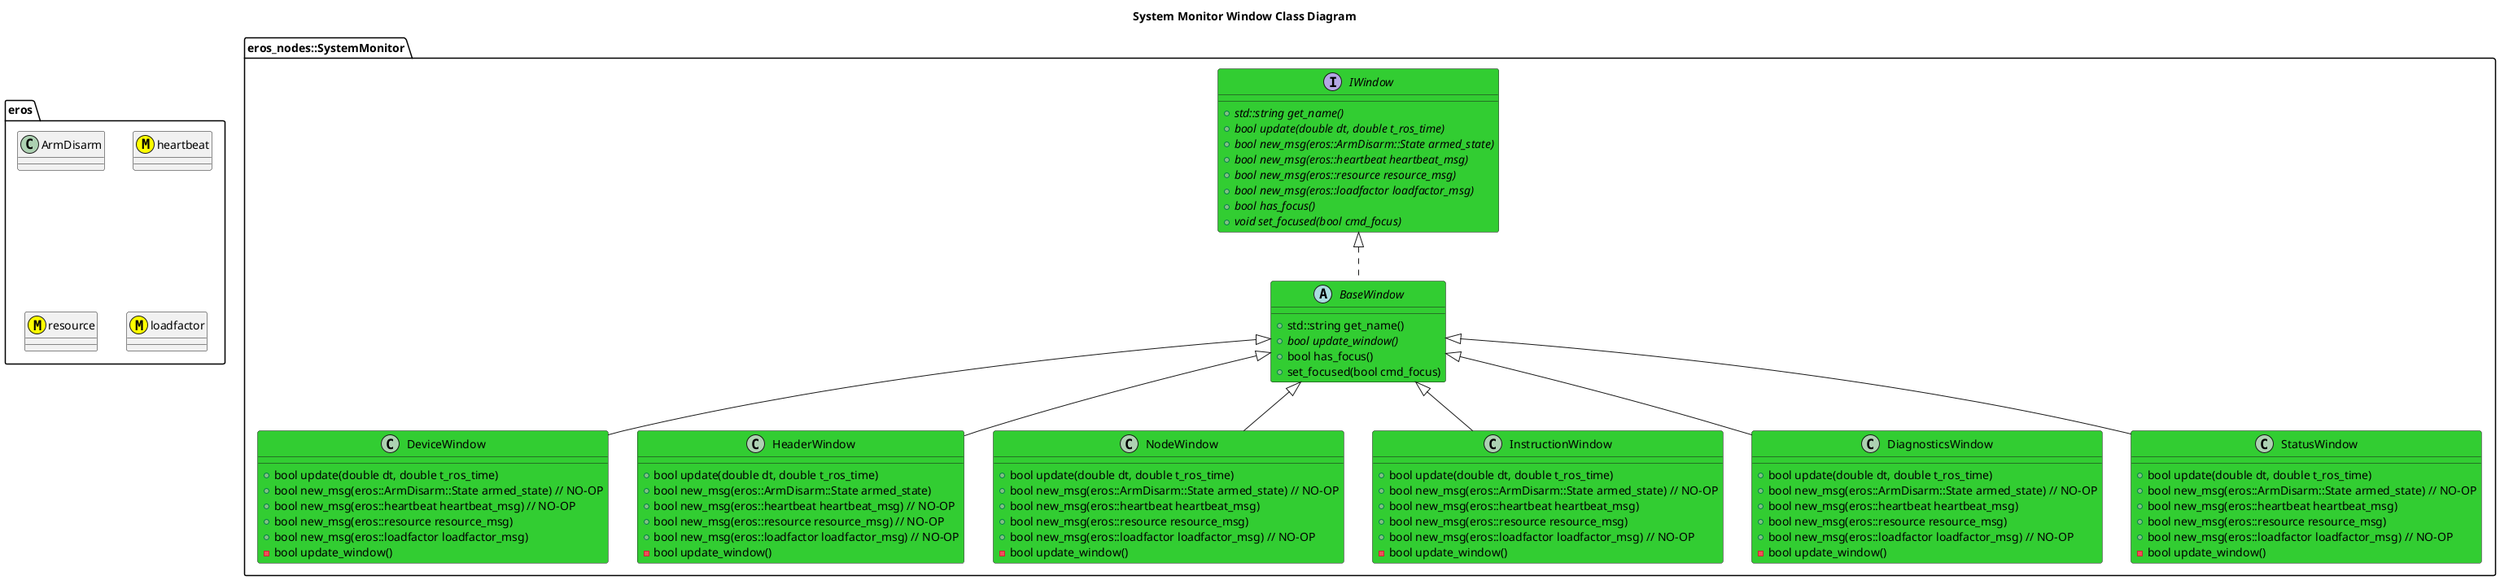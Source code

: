 @startuml
title System Monitor Window Class Diagram
package eros {
    class ArmDisarm
    class heartbeat <<M,#FFFF00>>
    class resource <<M,#FFFF00>>
    class loadfactor <<M,#FFFF00>>
}
package eros_nodes::SystemMonitor {
    interface IWindow #LimeGreen {
        +{abstract} std::string get_name()
        +{abstract} bool update(double dt, double t_ros_time)
        +{abstract} bool new_msg(eros::ArmDisarm::State armed_state)
        +{abstract} bool new_msg(eros::heartbeat heartbeat_msg)
        +{abstract} bool new_msg(eros::resource resource_msg)
        +{abstract} bool new_msg(eros::loadfactor loadfactor_msg)
        +{abstract} bool has_focus()
        +{abstract} void set_focused(bool cmd_focus)
    }
    abstract BaseWindow #LimeGreen {
        +std::string get_name()
        +{abstract} bool update_window()
        +bool has_focus()
        +set_focused(bool cmd_focus)

    }
    IWindow <|.. BaseWindow
    class DeviceWindow #LimeGreen {
        +bool update(double dt, double t_ros_time)
        +bool new_msg(eros::ArmDisarm::State armed_state) // NO-OP
        +bool new_msg(eros::heartbeat heartbeat_msg) // NO-OP
        +bool new_msg(eros::resource resource_msg)
        +bool new_msg(eros::loadfactor loadfactor_msg)
        -bool update_window()

    }
    BaseWindow <|-- DeviceWindow
    class HeaderWindow #LimeGreen {
        +bool update(double dt, double t_ros_time)
        +bool new_msg(eros::ArmDisarm::State armed_state)
        +bool new_msg(eros::heartbeat heartbeat_msg) // NO-OP
        +bool new_msg(eros::resource resource_msg) // NO-OP
        +bool new_msg(eros::loadfactor loadfactor_msg) // NO-OP
        -bool update_window()

    }
    BaseWindow <|-- HeaderWindow
    class NodeWindow #LimeGreen {
        +bool update(double dt, double t_ros_time)
        +bool new_msg(eros::ArmDisarm::State armed_state) // NO-OP
        +bool new_msg(eros::heartbeat heartbeat_msg)
        +bool new_msg(eros::resource resource_msg)
        +bool new_msg(eros::loadfactor loadfactor_msg) // NO-OP
        -bool update_window()
        
    }
    BaseWindow <|-- NodeWindow
    class InstructionWindow #LimeGreen {
        +bool update(double dt, double t_ros_time)
        +bool new_msg(eros::ArmDisarm::State armed_state) // NO-OP
        +bool new_msg(eros::heartbeat heartbeat_msg)
        +bool new_msg(eros::resource resource_msg)
        +bool new_msg(eros::loadfactor loadfactor_msg) // NO-OP
        -bool update_window()
        
    }
    BaseWindow <|-- InstructionWindow
    class DiagnosticsWindow #LimeGreen {
        +bool update(double dt, double t_ros_time)
        +bool new_msg(eros::ArmDisarm::State armed_state) // NO-OP
        +bool new_msg(eros::heartbeat heartbeat_msg)
        +bool new_msg(eros::resource resource_msg)
        +bool new_msg(eros::loadfactor loadfactor_msg) // NO-OP
        -bool update_window()
        
    }
    BaseWindow <|-- DiagnosticsWindow
    class StatusWindow #LimeGreen {
        +bool update(double dt, double t_ros_time)
        +bool new_msg(eros::ArmDisarm::State armed_state) // NO-OP
        +bool new_msg(eros::heartbeat heartbeat_msg)
        +bool new_msg(eros::resource resource_msg)
        +bool new_msg(eros::loadfactor loadfactor_msg) // NO-OP
        -bool update_window()
        
    }
    BaseWindow <|-- StatusWindow
}
@enduml